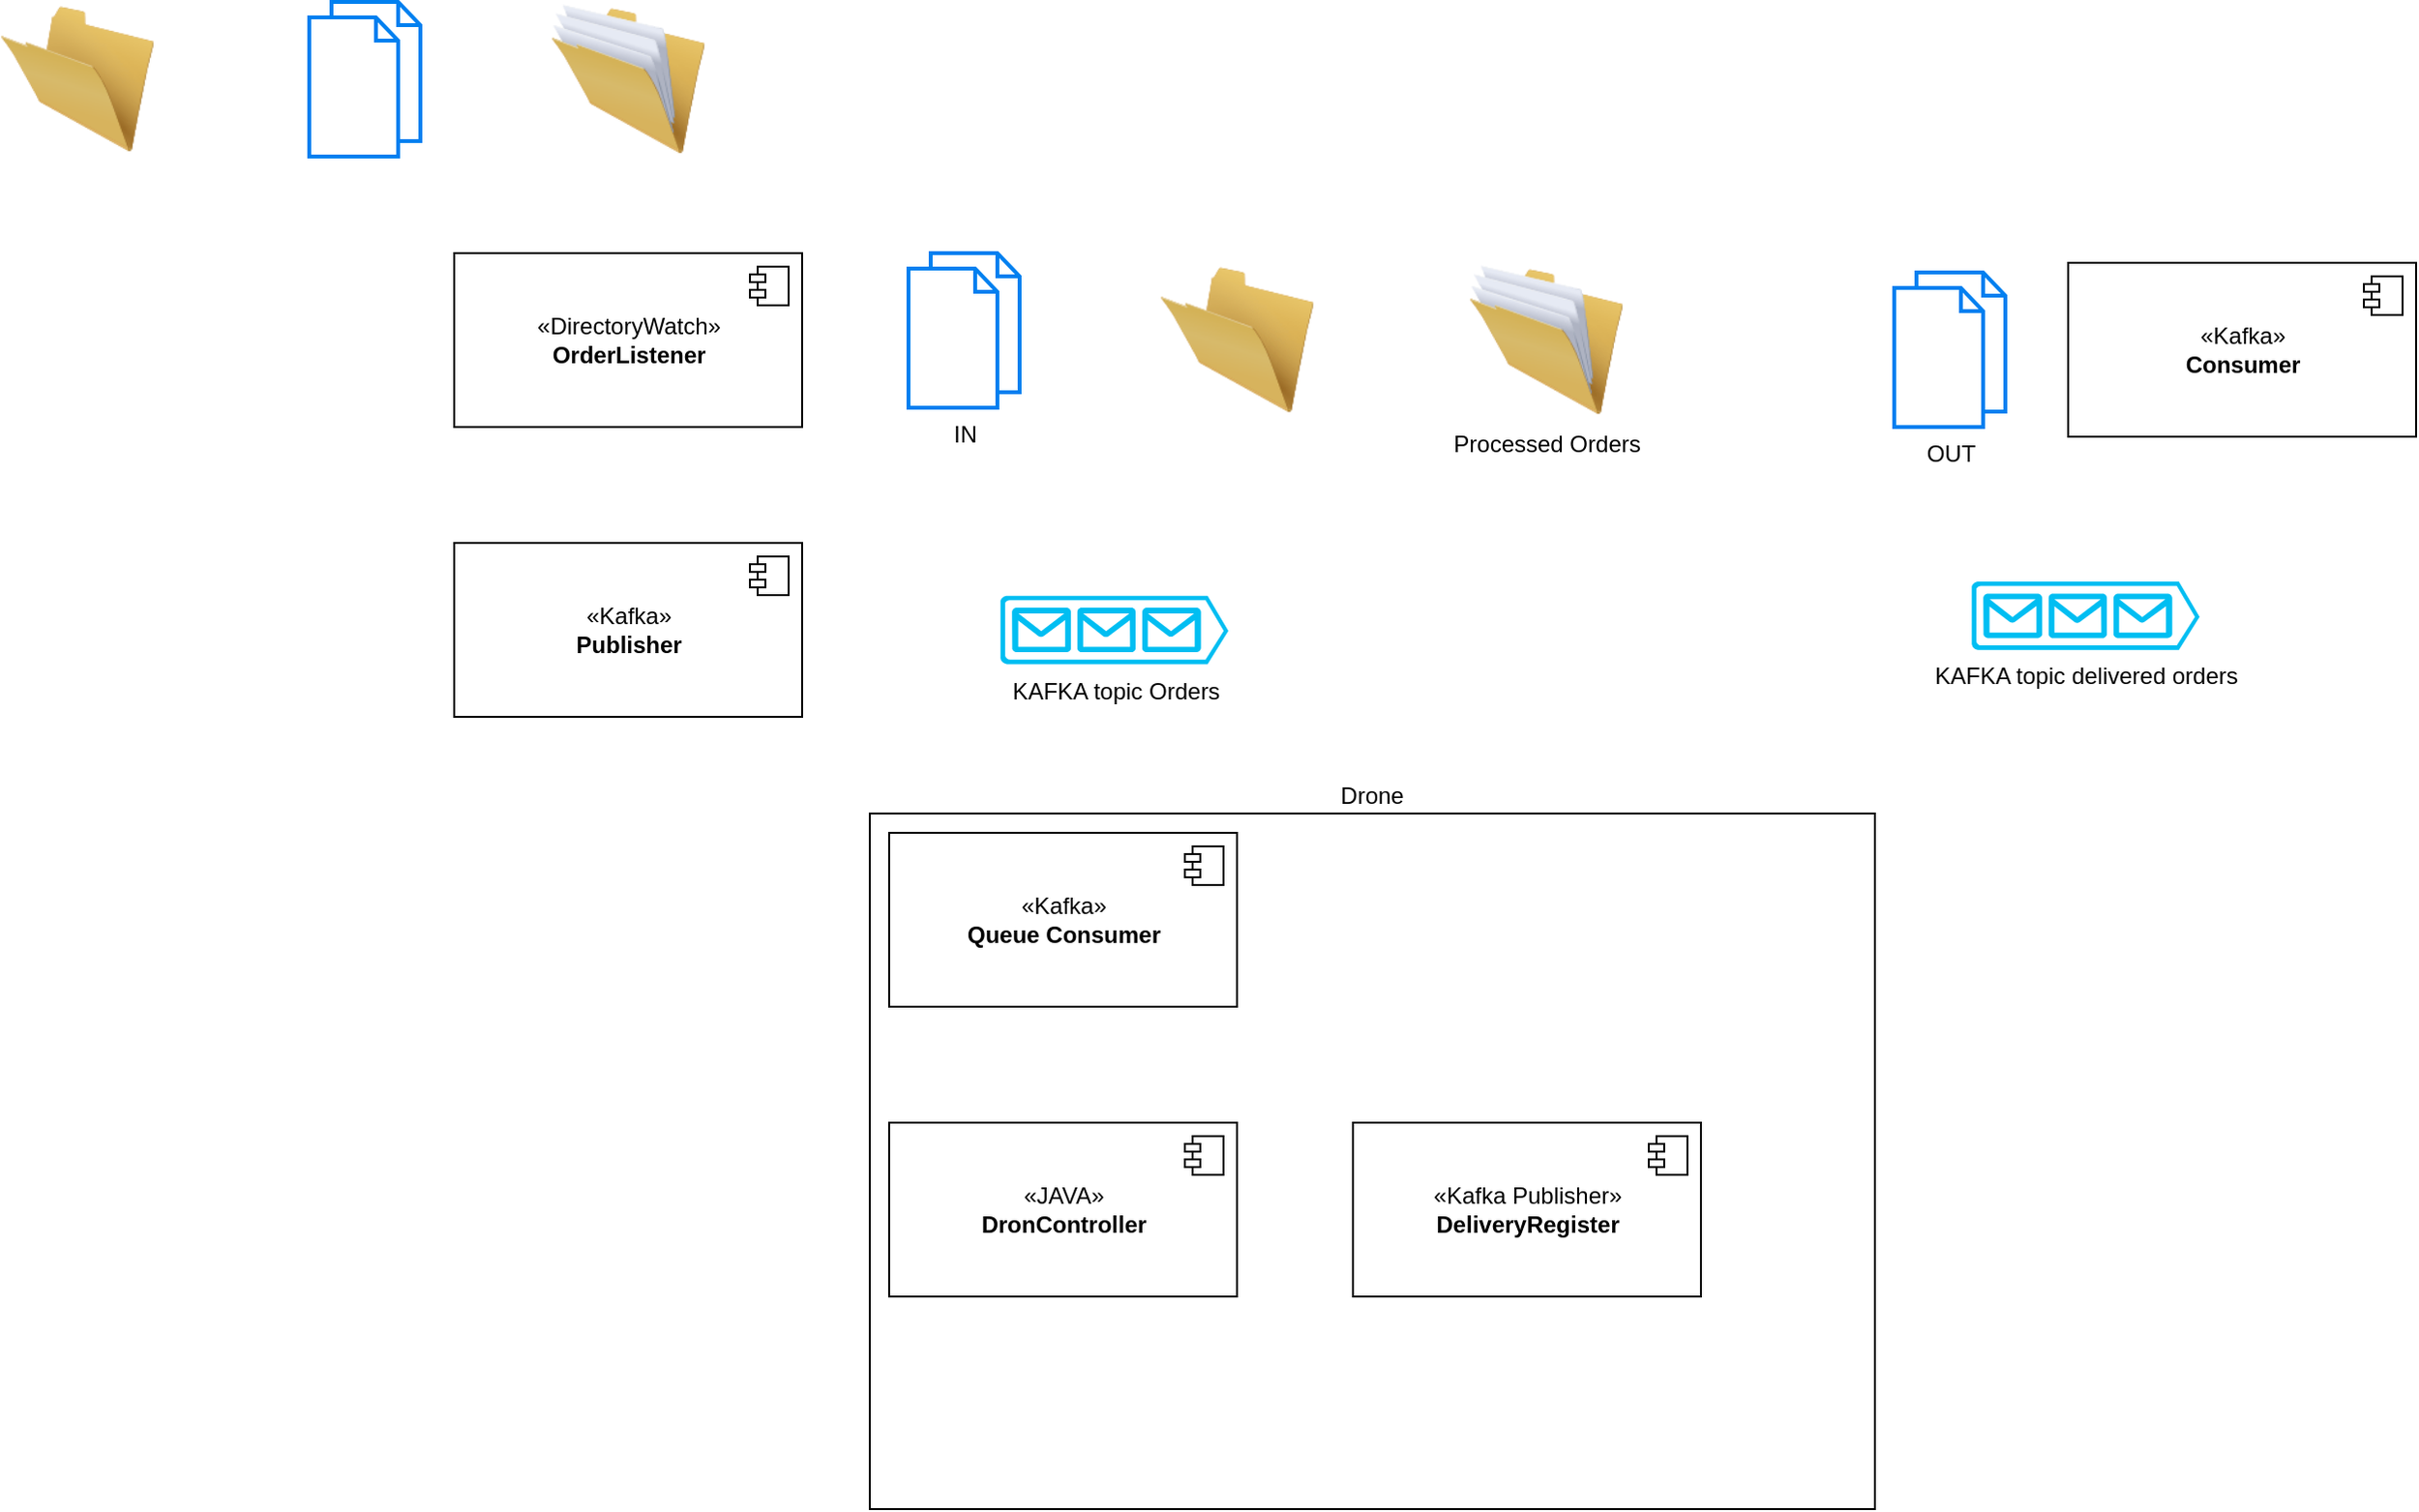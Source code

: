 <mxfile version="13.5.8" type="device" pages="3"><diagram id="jn2WUvaY0XXwjwSfpK88" name="Components"><mxGraphModel dx="1574" dy="877" grid="1" gridSize="10" guides="1" tooltips="1" connect="1" arrows="1" fold="1" page="1" pageScale="1" pageWidth="850" pageHeight="1100" math="0" shadow="0"><root><mxCell id="0"/><mxCell id="1" parent="0"/><mxCell id="AOvVs0U2mzl5OpEz3C6R-15" value="Drone" style="rounded=0;whiteSpace=wrap;html=1;labelPosition=center;verticalLabelPosition=top;align=center;verticalAlign=bottom;" parent="1" vertex="1"><mxGeometry x="510" y="470" width="520" height="360" as="geometry"/></mxCell><mxCell id="AOvVs0U2mzl5OpEz3C6R-1" value="" style="image;html=1;image=img/lib/clip_art/general/Empty_Folder_128x128.png" parent="1" vertex="1"><mxGeometry x="60" y="50" width="80" height="80" as="geometry"/></mxCell><mxCell id="AOvVs0U2mzl5OpEz3C6R-2" value="" style="image;html=1;image=img/lib/clip_art/general/Full_Folder_128x128.png" parent="1" vertex="1"><mxGeometry x="345" y="50" width="80" height="80" as="geometry"/></mxCell><mxCell id="AOvVs0U2mzl5OpEz3C6R-3" value="" style="html=1;verticalLabelPosition=bottom;align=center;labelBackgroundColor=#ffffff;verticalAlign=top;strokeWidth=2;strokeColor=#0080F0;shadow=0;dashed=0;shape=mxgraph.ios7.icons.documents;" parent="1" vertex="1"><mxGeometry x="220" y="50" width="57.5" height="80" as="geometry"/></mxCell><mxCell id="AOvVs0U2mzl5OpEz3C6R-4" value="«DirectoryWatch»&lt;br&gt;&lt;b&gt;OrderListener&lt;/b&gt;" style="html=1;dropTarget=0;" parent="1" vertex="1"><mxGeometry x="295" y="180" width="180" height="90" as="geometry"/></mxCell><mxCell id="AOvVs0U2mzl5OpEz3C6R-5" value="" style="shape=component;jettyWidth=8;jettyHeight=4;" parent="AOvVs0U2mzl5OpEz3C6R-4" vertex="1"><mxGeometry x="1" width="20" height="20" relative="1" as="geometry"><mxPoint x="-27" y="7" as="offset"/></mxGeometry></mxCell><mxCell id="AOvVs0U2mzl5OpEz3C6R-6" value="«Kafka»&lt;br&gt;&lt;b&gt;Publisher&lt;/b&gt;" style="html=1;dropTarget=0;" parent="1" vertex="1"><mxGeometry x="295" y="330" width="180" height="90" as="geometry"/></mxCell><mxCell id="AOvVs0U2mzl5OpEz3C6R-7" value="" style="shape=component;jettyWidth=8;jettyHeight=4;" parent="AOvVs0U2mzl5OpEz3C6R-6" vertex="1"><mxGeometry x="1" width="20" height="20" relative="1" as="geometry"><mxPoint x="-27" y="7" as="offset"/></mxGeometry></mxCell><mxCell id="AOvVs0U2mzl5OpEz3C6R-8" value="" style="image;html=1;image=img/lib/clip_art/general/Empty_Folder_128x128.png" parent="1" vertex="1"><mxGeometry x="660" y="185" width="80" height="80" as="geometry"/></mxCell><mxCell id="AOvVs0U2mzl5OpEz3C6R-9" value="Processed Orders" style="image;html=1;image=img/lib/clip_art/general/Full_Folder_128x128.png" parent="1" vertex="1"><mxGeometry x="820" y="185" width="80" height="80" as="geometry"/></mxCell><mxCell id="AOvVs0U2mzl5OpEz3C6R-10" value="IN" style="html=1;verticalLabelPosition=bottom;align=center;labelBackgroundColor=#ffffff;verticalAlign=top;strokeWidth=2;strokeColor=#0080F0;shadow=0;dashed=0;shape=mxgraph.ios7.icons.documents;" parent="1" vertex="1"><mxGeometry x="530" y="180" width="57.5" height="80" as="geometry"/></mxCell><mxCell id="AOvVs0U2mzl5OpEz3C6R-12" value="KAFKA topic Orders" style="verticalLabelPosition=bottom;html=1;verticalAlign=top;align=center;strokeColor=none;fillColor=#00BEF2;shape=mxgraph.azure.queue_generic;pointerEvents=1;" parent="1" vertex="1"><mxGeometry x="577.5" y="357.3" width="118" height="35.4" as="geometry"/></mxCell><mxCell id="AOvVs0U2mzl5OpEz3C6R-13" value="«Kafka»&lt;br&gt;&lt;b&gt;Queue Consumer&lt;/b&gt;" style="html=1;dropTarget=0;" parent="1" vertex="1"><mxGeometry x="520" y="480" width="180" height="90" as="geometry"/></mxCell><mxCell id="AOvVs0U2mzl5OpEz3C6R-14" value="" style="shape=component;jettyWidth=8;jettyHeight=4;" parent="AOvVs0U2mzl5OpEz3C6R-13" vertex="1"><mxGeometry x="1" width="20" height="20" relative="1" as="geometry"><mxPoint x="-27" y="7" as="offset"/></mxGeometry></mxCell><mxCell id="AOvVs0U2mzl5OpEz3C6R-16" value="«JAVA»&lt;br&gt;&lt;b&gt;DronController&lt;/b&gt;" style="html=1;dropTarget=0;" parent="1" vertex="1"><mxGeometry x="520" y="630" width="180" height="90" as="geometry"/></mxCell><mxCell id="AOvVs0U2mzl5OpEz3C6R-17" value="" style="shape=component;jettyWidth=8;jettyHeight=4;" parent="AOvVs0U2mzl5OpEz3C6R-16" vertex="1"><mxGeometry x="1" width="20" height="20" relative="1" as="geometry"><mxPoint x="-27" y="7" as="offset"/></mxGeometry></mxCell><mxCell id="AOvVs0U2mzl5OpEz3C6R-18" value="«Kafka Publisher»&lt;br&gt;&lt;b&gt;DeliveryRegister&lt;/b&gt;" style="html=1;dropTarget=0;" parent="1" vertex="1"><mxGeometry x="760" y="630" width="180" height="90" as="geometry"/></mxCell><mxCell id="AOvVs0U2mzl5OpEz3C6R-19" value="" style="shape=component;jettyWidth=8;jettyHeight=4;" parent="AOvVs0U2mzl5OpEz3C6R-18" vertex="1"><mxGeometry x="1" width="20" height="20" relative="1" as="geometry"><mxPoint x="-27" y="7" as="offset"/></mxGeometry></mxCell><mxCell id="AOvVs0U2mzl5OpEz3C6R-20" value="KAFKA topic delivered orders" style="verticalLabelPosition=bottom;html=1;verticalAlign=top;align=center;strokeColor=none;fillColor=#00BEF2;shape=mxgraph.azure.queue_generic;pointerEvents=1;" parent="1" vertex="1"><mxGeometry x="1080" y="350" width="118" height="35.4" as="geometry"/></mxCell><mxCell id="AOvVs0U2mzl5OpEz3C6R-24" value="«Kafka»&lt;br&gt;&lt;b&gt;Consumer&lt;/b&gt;" style="html=1;dropTarget=0;" parent="1" vertex="1"><mxGeometry x="1130" y="185" width="180" height="90" as="geometry"/></mxCell><mxCell id="AOvVs0U2mzl5OpEz3C6R-25" value="" style="shape=component;jettyWidth=8;jettyHeight=4;" parent="AOvVs0U2mzl5OpEz3C6R-24" vertex="1"><mxGeometry x="1" width="20" height="20" relative="1" as="geometry"><mxPoint x="-27" y="7" as="offset"/></mxGeometry></mxCell><mxCell id="AOvVs0U2mzl5OpEz3C6R-26" value="OUT" style="html=1;verticalLabelPosition=bottom;align=center;labelBackgroundColor=#ffffff;verticalAlign=top;strokeWidth=2;strokeColor=#0080F0;shadow=0;dashed=0;shape=mxgraph.ios7.icons.documents;" parent="1" vertex="1"><mxGeometry x="1040" y="190" width="57.5" height="80" as="geometry"/></mxCell></root></mxGraphModel></diagram><diagram id="jt-VExcH0wh64q50DFkh" name="BPM - Drone"><mxGraphModel dx="1102" dy="614" grid="1" gridSize="10" guides="1" tooltips="1" connect="1" arrows="1" fold="1" page="1" pageScale="1" pageWidth="850" pageHeight="1100" math="0" shadow="0"><root><mxCell id="CYXLOcs7-jfsahy-1J8z-0"/><mxCell id="CYXLOcs7-jfsahy-1J8z-1" parent="CYXLOcs7-jfsahy-1J8z-0"/><mxCell id="CYXLOcs7-jfsahy-1J8z-2" value="Su corrientazo a domicilio" style="swimlane;html=1;horizontal=0;startSize=20;" vertex="1" parent="CYXLOcs7-jfsahy-1J8z-1"><mxGeometry x="70" y="70" width="940" height="640" as="geometry"/></mxCell><mxCell id="CYXLOcs7-jfsahy-1J8z-3" value="User" style="swimlane;html=1;horizontal=0;swimlaneLine=0;" vertex="1" parent="CYXLOcs7-jfsahy-1J8z-2"><mxGeometry x="20" width="890" height="120" as="geometry"/></mxCell><mxCell id="CYXLOcs7-jfsahy-1J8z-23" style="edgeStyle=orthogonalEdgeStyle;rounded=0;orthogonalLoop=1;jettySize=auto;html=1;exitX=1;exitY=0.5;exitDx=0;exitDy=0;entryX=0;entryY=0.5;entryDx=0;entryDy=0;" edge="1" parent="CYXLOcs7-jfsahy-1J8z-3" source="CYXLOcs7-jfsahy-1J8z-4" target="CYXLOcs7-jfsahy-1J8z-6"><mxGeometry relative="1" as="geometry"/></mxCell><mxCell id="CYXLOcs7-jfsahy-1J8z-4" value="" style="shape=mxgraph.bpmn.shape;html=1;verticalLabelPosition=bottom;labelBackgroundColor=#ffffff;verticalAlign=top;align=center;perimeter=ellipsePerimeter;outlineConnect=0;outline=standard;symbol=general;" vertex="1" parent="CYXLOcs7-jfsahy-1J8z-3"><mxGeometry x="50" y="35" width="50" height="50" as="geometry"/></mxCell><mxCell id="CYXLOcs7-jfsahy-1J8z-24" style="edgeStyle=orthogonalEdgeStyle;rounded=0;orthogonalLoop=1;jettySize=auto;html=1;exitX=1;exitY=0.5;exitDx=0;exitDy=0;entryX=0;entryY=0.5;entryDx=0;entryDy=0;" edge="1" parent="CYXLOcs7-jfsahy-1J8z-3" source="CYXLOcs7-jfsahy-1J8z-6" target="CYXLOcs7-jfsahy-1J8z-19"><mxGeometry relative="1" as="geometry"/></mxCell><mxCell id="CYXLOcs7-jfsahy-1J8z-6" value="Put orders on the dron" style="shape=ext;rounded=1;html=1;whiteSpace=wrap;" vertex="1" parent="CYXLOcs7-jfsahy-1J8z-3"><mxGeometry x="130" y="20" width="120" height="80" as="geometry"/></mxCell><mxCell id="CYXLOcs7-jfsahy-1J8z-19" value="Turn On the dron" style="shape=ext;rounded=1;html=1;whiteSpace=wrap;" vertex="1" parent="CYXLOcs7-jfsahy-1J8z-3"><mxGeometry x="290" y="20" width="120" height="80" as="geometry"/></mxCell><mxCell id="CYXLOcs7-jfsahy-1J8z-7" value="Drone" style="swimlane;html=1;horizontal=0;swimlaneLine=0;startSize=23;" vertex="1" parent="CYXLOcs7-jfsahy-1J8z-2"><mxGeometry x="20" y="120" width="890" height="520" as="geometry"/></mxCell><mxCell id="CYXLOcs7-jfsahy-1J8z-29" style="edgeStyle=orthogonalEdgeStyle;rounded=0;orthogonalLoop=1;jettySize=auto;html=1;exitX=0.5;exitY=1;exitDx=0;exitDy=0;entryX=0.5;entryY=0;entryDx=0;entryDy=0;" edge="1" parent="CYXLOcs7-jfsahy-1J8z-7" source="CYXLOcs7-jfsahy-1J8z-11" target="CYXLOcs7-jfsahy-1J8z-12"><mxGeometry relative="1" as="geometry"/></mxCell><mxCell id="CYXLOcs7-jfsahy-1J8z-11" value="Get next order" style="shape=ext;rounded=1;html=1;whiteSpace=wrap;" vertex="1" parent="CYXLOcs7-jfsahy-1J8z-7"><mxGeometry x="290" y="30" width="120" height="80" as="geometry"/></mxCell><mxCell id="CYXLOcs7-jfsahy-1J8z-30" value="Yes" style="edgeStyle=orthogonalEdgeStyle;rounded=0;orthogonalLoop=1;jettySize=auto;html=1;exitX=0.5;exitY=1;exitDx=0;exitDy=0;entryX=0.5;entryY=0;entryDx=0;entryDy=0;" edge="1" parent="CYXLOcs7-jfsahy-1J8z-7" source="CYXLOcs7-jfsahy-1J8z-12" target="CYXLOcs7-jfsahy-1J8z-20"><mxGeometry x="-0.143" relative="1" as="geometry"><mxPoint as="offset"/></mxGeometry></mxCell><mxCell id="CYXLOcs7-jfsahy-1J8z-38" style="edgeStyle=orthogonalEdgeStyle;rounded=0;orthogonalLoop=1;jettySize=auto;html=1;exitX=1;exitY=0.5;exitDx=0;exitDy=0;entryX=0;entryY=0.5;entryDx=0;entryDy=0;" edge="1" parent="CYXLOcs7-jfsahy-1J8z-7" source="CYXLOcs7-jfsahy-1J8z-12" target="CYXLOcs7-jfsahy-1J8z-42"><mxGeometry relative="1" as="geometry"><mxPoint x="470" y="160.0" as="targetPoint"/></mxGeometry></mxCell><mxCell id="CYXLOcs7-jfsahy-1J8z-41" value="NO" style="edgeLabel;html=1;align=center;verticalAlign=middle;resizable=0;points=[];" vertex="1" connectable="0" parent="CYXLOcs7-jfsahy-1J8z-38"><mxGeometry x="-0.679" y="-1" relative="1" as="geometry"><mxPoint as="offset"/></mxGeometry></mxCell><mxCell id="CYXLOcs7-jfsahy-1J8z-12" value="Are there pending orders?" style="shape=mxgraph.bpmn.shape;html=1;verticalLabelPosition=middle;labelBackgroundColor=#ffffff;verticalAlign=middle;align=right;perimeter=rhombusPerimeter;background=gateway;outlineConnect=0;outline=none;symbol=exclusiveGw;labelPosition=left;" vertex="1" parent="CYXLOcs7-jfsahy-1J8z-7"><mxGeometry x="325" y="135" width="50" height="50" as="geometry"/></mxCell><mxCell id="CYXLOcs7-jfsahy-1J8z-32" style="edgeStyle=orthogonalEdgeStyle;rounded=0;orthogonalLoop=1;jettySize=auto;html=1;exitX=0.5;exitY=1;exitDx=0;exitDy=0;entryX=0.5;entryY=0;entryDx=0;entryDy=0;" edge="1" parent="CYXLOcs7-jfsahy-1J8z-7" source="CYXLOcs7-jfsahy-1J8z-20" target="CYXLOcs7-jfsahy-1J8z-25"><mxGeometry relative="1" as="geometry"/></mxCell><mxCell id="CYXLOcs7-jfsahy-1J8z-20" value="Move till reach the destination&amp;nbsp;" style="html=1;whiteSpace=wrap;rounded=1;dropTarget=0;" vertex="1" parent="CYXLOcs7-jfsahy-1J8z-7"><mxGeometry x="290" y="220" width="120" height="80" as="geometry"/></mxCell><mxCell id="CYXLOcs7-jfsahy-1J8z-21" value="" style="html=1;shape=mxgraph.bpmn.loop;outlineConnect=0;" vertex="1" parent="CYXLOcs7-jfsahy-1J8z-20"><mxGeometry x="0.5" y="1" width="14" height="14" relative="1" as="geometry"><mxPoint x="-15" y="-14" as="offset"/></mxGeometry></mxCell><mxCell id="CYXLOcs7-jfsahy-1J8z-22" value="" style="html=1;shape=plus;" vertex="1" parent="CYXLOcs7-jfsahy-1J8z-20"><mxGeometry x="0.5" y="1" width="14" height="14" relative="1" as="geometry"><mxPoint x="1" y="-14" as="offset"/></mxGeometry></mxCell><mxCell id="CYXLOcs7-jfsahy-1J8z-33" style="edgeStyle=orthogonalEdgeStyle;rounded=0;orthogonalLoop=1;jettySize=auto;html=1;exitX=0.5;exitY=1;exitDx=0;exitDy=0;entryX=0.5;entryY=0;entryDx=0;entryDy=0;" edge="1" parent="CYXLOcs7-jfsahy-1J8z-7" source="CYXLOcs7-jfsahy-1J8z-25" target="CYXLOcs7-jfsahy-1J8z-26"><mxGeometry relative="1" as="geometry"/></mxCell><mxCell id="CYXLOcs7-jfsahy-1J8z-25" value="Deliver order" style="shape=ext;rounded=1;html=1;whiteSpace=wrap;" vertex="1" parent="CYXLOcs7-jfsahy-1J8z-7"><mxGeometry x="290" y="320" width="120" height="80" as="geometry"/></mxCell><mxCell id="CYXLOcs7-jfsahy-1J8z-34" style="edgeStyle=orthogonalEdgeStyle;rounded=0;orthogonalLoop=1;jettySize=auto;html=1;exitX=1;exitY=0.5;exitDx=0;exitDy=0;entryX=1;entryY=0.5;entryDx=0;entryDy=0;" edge="1" parent="CYXLOcs7-jfsahy-1J8z-7" source="CYXLOcs7-jfsahy-1J8z-26" target="CYXLOcs7-jfsahy-1J8z-11"><mxGeometry relative="1" as="geometry"/></mxCell><mxCell id="CYXLOcs7-jfsahy-1J8z-26" value="Register delivered order" style="html=1;whiteSpace=wrap;rounded=1;dropTarget=0;" vertex="1" parent="CYXLOcs7-jfsahy-1J8z-7"><mxGeometry x="290" y="420" width="120" height="80" as="geometry"/></mxCell><mxCell id="CYXLOcs7-jfsahy-1J8z-27" value="" style="html=1;shape=plus;outlineConnect=0;" vertex="1" parent="CYXLOcs7-jfsahy-1J8z-26"><mxGeometry x="0.5" y="1" width="14" height="14" relative="1" as="geometry"><mxPoint x="-7" y="-14" as="offset"/></mxGeometry></mxCell><mxCell id="CYXLOcs7-jfsahy-1J8z-37" value="" style="shape=mxgraph.bpmn.shape;html=1;verticalLabelPosition=bottom;labelBackgroundColor=#ffffff;verticalAlign=top;align=center;perimeter=ellipsePerimeter;outlineConnect=0;outline=end;symbol=general;" vertex="1" parent="CYXLOcs7-jfsahy-1J8z-7"><mxGeometry x="760" y="135" width="50" height="50" as="geometry"/></mxCell><mxCell id="CYXLOcs7-jfsahy-1J8z-42" value="Go home" style="html=1;whiteSpace=wrap;rounded=1;dropTarget=0;" vertex="1" parent="CYXLOcs7-jfsahy-1J8z-7"><mxGeometry x="470" y="120" width="120" height="80" as="geometry"/></mxCell><mxCell id="CYXLOcs7-jfsahy-1J8z-43" value="" style="html=1;shape=plus;outlineConnect=0;" vertex="1" parent="CYXLOcs7-jfsahy-1J8z-42"><mxGeometry x="0.5" y="1" width="14" height="14" relative="1" as="geometry"><mxPoint x="-7" y="-14" as="offset"/></mxGeometry></mxCell><mxCell id="CYXLOcs7-jfsahy-1J8z-28" style="edgeStyle=orthogonalEdgeStyle;rounded=0;orthogonalLoop=1;jettySize=auto;html=1;exitX=0.5;exitY=1;exitDx=0;exitDy=0;entryX=0.5;entryY=0;entryDx=0;entryDy=0;" edge="1" parent="CYXLOcs7-jfsahy-1J8z-2" source="CYXLOcs7-jfsahy-1J8z-19" target="CYXLOcs7-jfsahy-1J8z-11"><mxGeometry relative="1" as="geometry"/></mxCell><mxCell id="CYXLOcs7-jfsahy-1J8z-40" style="edgeStyle=orthogonalEdgeStyle;rounded=0;orthogonalLoop=1;jettySize=auto;html=1;exitX=1;exitY=0.5;exitDx=0;exitDy=0;entryX=0;entryY=0.5;entryDx=0;entryDy=0;" edge="1" parent="CYXLOcs7-jfsahy-1J8z-1" source="CYXLOcs7-jfsahy-1J8z-36" target="CYXLOcs7-jfsahy-1J8z-37"><mxGeometry relative="1" as="geometry"/></mxCell><mxCell id="CYXLOcs7-jfsahy-1J8z-36" value="Turn off" style="shape=ext;rounded=1;html=1;whiteSpace=wrap;" vertex="1" parent="CYXLOcs7-jfsahy-1J8z-1"><mxGeometry x="700" y="310" width="120" height="80" as="geometry"/></mxCell><mxCell id="CYXLOcs7-jfsahy-1J8z-39" style="edgeStyle=orthogonalEdgeStyle;rounded=0;orthogonalLoop=1;jettySize=auto;html=1;exitX=1;exitY=0.5;exitDx=0;exitDy=0;entryX=0;entryY=0.5;entryDx=0;entryDy=0;" edge="1" parent="CYXLOcs7-jfsahy-1J8z-1" source="CYXLOcs7-jfsahy-1J8z-42" target="CYXLOcs7-jfsahy-1J8z-36"><mxGeometry relative="1" as="geometry"><mxPoint x="680" y="350.0" as="sourcePoint"/></mxGeometry></mxCell></root></mxGraphModel></diagram><diagram id="JKz1WEhtmyOnvoLcF4wV" name="BPM - Place Order"><mxGraphModel dx="1102" dy="614" grid="1" gridSize="10" guides="1" tooltips="1" connect="1" arrows="1" fold="1" page="1" pageScale="1" pageWidth="850" pageHeight="1100" math="0" shadow="0"><root><mxCell id="Z086CmdWZ7nZdeC7rkG0-0"/><mxCell id="Z086CmdWZ7nZdeC7rkG0-1" parent="Z086CmdWZ7nZdeC7rkG0-0"/><mxCell id="Qdl8zN_NMdlJeIae6rxl-0" value="Su corrientazo a domicilio" style="swimlane;html=1;horizontal=0;startSize=20;" vertex="1" parent="Z086CmdWZ7nZdeC7rkG0-1"><mxGeometry x="70" y="70" width="940" height="290" as="geometry"/></mxCell><mxCell id="Qdl8zN_NMdlJeIae6rxl-1" value="User" style="swimlane;html=1;horizontal=0;swimlaneLine=0;" vertex="1" parent="Qdl8zN_NMdlJeIae6rxl-0"><mxGeometry x="20" width="890" height="120" as="geometry"/></mxCell><mxCell id="Qdl8zN_NMdlJeIae6rxl-2" style="edgeStyle=orthogonalEdgeStyle;rounded=0;orthogonalLoop=1;jettySize=auto;html=1;exitX=1;exitY=0.5;exitDx=0;exitDy=0;entryX=0;entryY=0.5;entryDx=0;entryDy=0;" edge="1" parent="Qdl8zN_NMdlJeIae6rxl-1" source="Qdl8zN_NMdlJeIae6rxl-3" target="Qdl8zN_NMdlJeIae6rxl-5"><mxGeometry relative="1" as="geometry"/></mxCell><mxCell id="Qdl8zN_NMdlJeIae6rxl-3" value="" style="shape=mxgraph.bpmn.shape;html=1;verticalLabelPosition=bottom;labelBackgroundColor=#ffffff;verticalAlign=top;align=center;perimeter=ellipsePerimeter;outlineConnect=0;outline=standard;symbol=general;" vertex="1" parent="Qdl8zN_NMdlJeIae6rxl-1"><mxGeometry x="50" y="35" width="50" height="50" as="geometry"/></mxCell><mxCell id="Qdl8zN_NMdlJeIae6rxl-4" style="edgeStyle=orthogonalEdgeStyle;rounded=0;orthogonalLoop=1;jettySize=auto;html=1;exitX=1;exitY=0.5;exitDx=0;exitDy=0;entryX=0;entryY=0.5;entryDx=0;entryDy=0;" edge="1" parent="Qdl8zN_NMdlJeIae6rxl-1" source="Qdl8zN_NMdlJeIae6rxl-5" target="Qdl8zN_NMdlJeIae6rxl-6"><mxGeometry relative="1" as="geometry"/></mxCell><mxCell id="Qdl8zN_NMdlJeIae6rxl-5" value="Write order in a file" style="shape=ext;rounded=1;html=1;whiteSpace=wrap;" vertex="1" parent="Qdl8zN_NMdlJeIae6rxl-1"><mxGeometry x="130" y="20" width="120" height="80" as="geometry"/></mxCell><mxCell id="Qdl8zN_NMdlJeIae6rxl-28" style="edgeStyle=orthogonalEdgeStyle;rounded=0;orthogonalLoop=1;jettySize=auto;html=1;exitX=1;exitY=0.5;exitDx=0;exitDy=0;entryX=0;entryY=0.5;entryDx=0;entryDy=0;" edge="1" parent="Qdl8zN_NMdlJeIae6rxl-1" source="Qdl8zN_NMdlJeIae6rxl-6" target="Qdl8zN_NMdlJeIae6rxl-27"><mxGeometry relative="1" as="geometry"/></mxCell><mxCell id="Qdl8zN_NMdlJeIae6rxl-6" value="Put the files on a directory" style="shape=ext;rounded=1;html=1;whiteSpace=wrap;" vertex="1" parent="Qdl8zN_NMdlJeIae6rxl-1"><mxGeometry x="290" y="20" width="120" height="80" as="geometry"/></mxCell><mxCell id="Qdl8zN_NMdlJeIae6rxl-27" value="" style="shape=mxgraph.bpmn.shape;html=1;verticalLabelPosition=bottom;labelBackgroundColor=#ffffff;verticalAlign=top;align=center;perimeter=ellipsePerimeter;outlineConnect=0;outline=end;symbol=general;" vertex="1" parent="Qdl8zN_NMdlJeIae6rxl-1"><mxGeometry x="440" y="35" width="50" height="50" as="geometry"/></mxCell><mxCell id="Qdl8zN_NMdlJeIae6rxl-7" value="DirectoryWatcher" style="swimlane;html=1;horizontal=0;swimlaneLine=0;startSize=23;" vertex="1" parent="Qdl8zN_NMdlJeIae6rxl-0"><mxGeometry x="20" y="120" width="890" height="150" as="geometry"/></mxCell><mxCell id="Qdl8zN_NMdlJeIae6rxl-33" style="edgeStyle=orthogonalEdgeStyle;rounded=0;orthogonalLoop=1;jettySize=auto;html=1;exitX=1;exitY=0.5;exitDx=0;exitDy=0;entryX=0;entryY=0.5;entryDx=0;entryDy=0;" edge="1" parent="Qdl8zN_NMdlJeIae6rxl-7" source="Qdl8zN_NMdlJeIae6rxl-15" target="Qdl8zN_NMdlJeIae6rxl-19"><mxGeometry relative="1" as="geometry"/></mxCell><mxCell id="Qdl8zN_NMdlJeIae6rxl-15" value="Register orders on a queue" style="html=1;whiteSpace=wrap;rounded=1;dropTarget=0;" vertex="1" parent="Qdl8zN_NMdlJeIae6rxl-7"><mxGeometry x="300" y="30" width="120" height="80" as="geometry"/></mxCell><mxCell id="Qdl8zN_NMdlJeIae6rxl-16" value="" style="html=1;shape=mxgraph.bpmn.loop;outlineConnect=0;" vertex="1" parent="Qdl8zN_NMdlJeIae6rxl-15"><mxGeometry x="0.5" y="1" width="14" height="14" relative="1" as="geometry"><mxPoint x="-15" y="-14" as="offset"/></mxGeometry></mxCell><mxCell id="Qdl8zN_NMdlJeIae6rxl-17" value="" style="html=1;shape=plus;" vertex="1" parent="Qdl8zN_NMdlJeIae6rxl-15"><mxGeometry x="0.5" y="1" width="14" height="14" relative="1" as="geometry"><mxPoint x="1" y="-14" as="offset"/></mxGeometry></mxCell><mxCell id="Qdl8zN_NMdlJeIae6rxl-34" style="edgeStyle=orthogonalEdgeStyle;rounded=0;orthogonalLoop=1;jettySize=auto;html=1;exitX=1;exitY=0.5;exitDx=0;exitDy=0;entryX=0;entryY=0.5;entryDx=0;entryDy=0;" edge="1" parent="Qdl8zN_NMdlJeIae6rxl-7" source="Qdl8zN_NMdlJeIae6rxl-19" target="Qdl8zN_NMdlJeIae6rxl-23"><mxGeometry relative="1" as="geometry"/></mxCell><mxCell id="Qdl8zN_NMdlJeIae6rxl-19" value="Move file to processed orders directory" style="shape=ext;rounded=1;html=1;whiteSpace=wrap;" vertex="1" parent="Qdl8zN_NMdlJeIae6rxl-7"><mxGeometry x="440" y="30" width="120" height="80" as="geometry"/></mxCell><mxCell id="Qdl8zN_NMdlJeIae6rxl-23" value="" style="shape=mxgraph.bpmn.shape;html=1;verticalLabelPosition=bottom;labelBackgroundColor=#ffffff;verticalAlign=top;align=center;perimeter=ellipsePerimeter;outlineConnect=0;outline=end;symbol=general;" vertex="1" parent="Qdl8zN_NMdlJeIae6rxl-7"><mxGeometry x="610" y="45" width="50" height="50" as="geometry"/></mxCell><mxCell id="Qdl8zN_NMdlJeIae6rxl-30" style="edgeStyle=orthogonalEdgeStyle;rounded=0;orthogonalLoop=1;jettySize=auto;html=1;exitX=1;exitY=0.5;exitDx=0;exitDy=0;entryX=0;entryY=0.5;entryDx=0;entryDy=0;" edge="1" parent="Qdl8zN_NMdlJeIae6rxl-7" source="Qdl8zN_NMdlJeIae6rxl-29" target="Qdl8zN_NMdlJeIae6rxl-31"><mxGeometry relative="1" as="geometry"><mxPoint x="160" y="70" as="targetPoint"/></mxGeometry></mxCell><mxCell id="Qdl8zN_NMdlJeIae6rxl-29" value="" style="shape=mxgraph.bpmn.shape;html=1;verticalLabelPosition=bottom;labelBackgroundColor=#ffffff;verticalAlign=top;align=center;perimeter=ellipsePerimeter;outlineConnect=0;outline=standard;symbol=message;" vertex="1" parent="Qdl8zN_NMdlJeIae6rxl-7"><mxGeometry x="50" y="45" width="50" height="50" as="geometry"/></mxCell><mxCell id="Qdl8zN_NMdlJeIae6rxl-32" style="edgeStyle=orthogonalEdgeStyle;rounded=0;orthogonalLoop=1;jettySize=auto;html=1;exitX=1;exitY=0.5;exitDx=0;exitDy=0;entryX=0;entryY=0.5;entryDx=0;entryDy=0;" edge="1" parent="Qdl8zN_NMdlJeIae6rxl-7" source="Qdl8zN_NMdlJeIae6rxl-31" target="Qdl8zN_NMdlJeIae6rxl-15"><mxGeometry relative="1" as="geometry"/></mxCell><mxCell id="Qdl8zN_NMdlJeIae6rxl-31" value="Read file" style="shape=ext;rounded=1;html=1;whiteSpace=wrap;" vertex="1" parent="Qdl8zN_NMdlJeIae6rxl-7"><mxGeometry x="160" y="30" width="120" height="80" as="geometry"/></mxCell></root></mxGraphModel></diagram></mxfile>